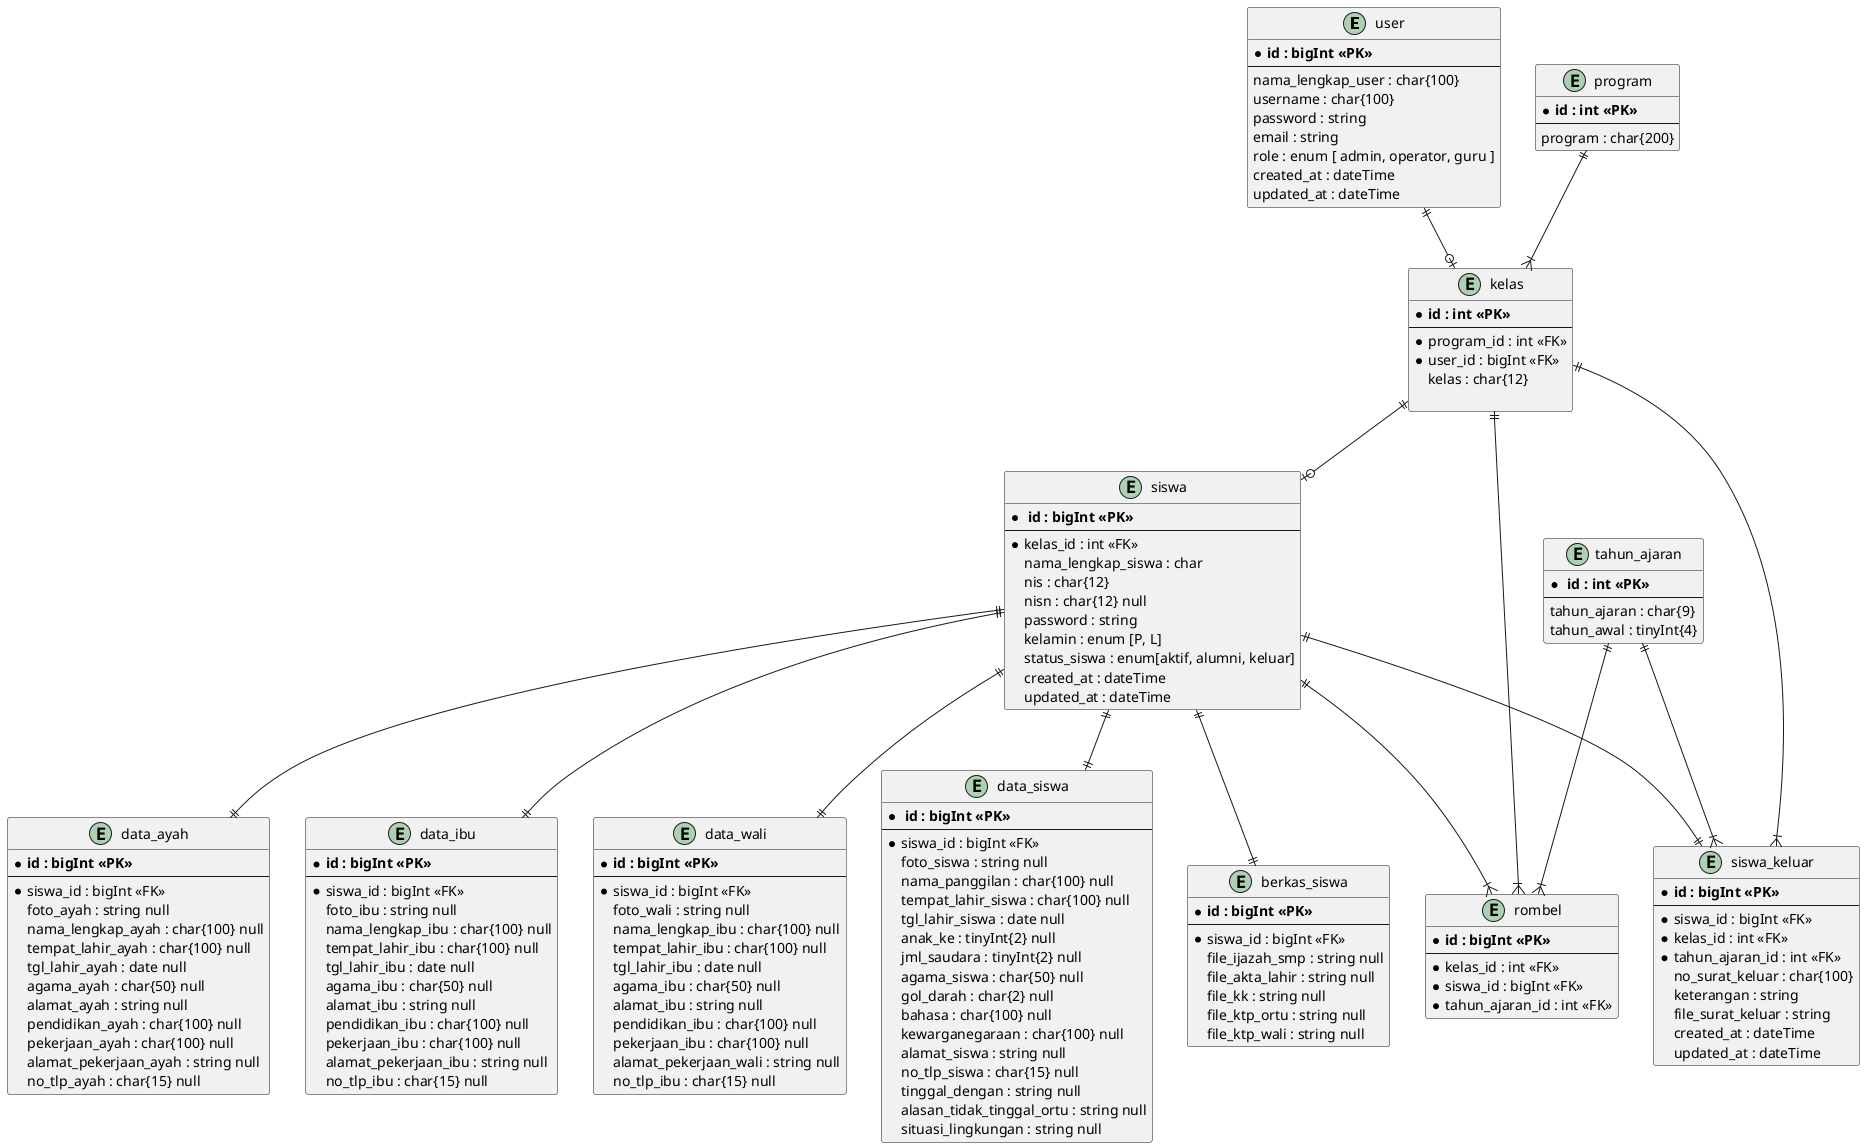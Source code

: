 @startuml Database Bukdis V.2

entity user {
    * **id : bigInt <<PK>>**
    --
    nama_lengkap_user : char{100}
    username : char{100} 
    password : string
    email : string
    role : enum [ admin, operator, guru ]
    created_at : dateTime
    updated_at : dateTime
}

entity program{
    * **id : int <<PK>>**
    --
    program : char{200}
}

entity kelas{
    * **id : int <<PK>>**
    --
    *program_id : int <<FK>>
    *user_id : bigInt <<FK>>
    kelas : char{12}
    
}

entity tahun_ajaran {
    * ** id : int <<PK>> **
    --
    tahun_ajaran : char{9} 
    tahun_awal : tinyInt{4}
}

entity siswa{
    * ** id : bigInt <<PK>> **
    --
    *kelas_id : int <<FK>>
    nama_lengkap_siswa : char
    nis : char{12}
    nisn : char{12} null
    password : string
    kelamin : enum [P, L]
    status_siswa : enum[aktif, alumni, keluar]
    created_at : dateTime
    updated_at : dateTime
}

entity rombel {
    * **id : bigInt <<PK>>**
    --
    * kelas_id : int <<FK>>
    * siswa_id : bigInt <<FK>>
    * tahun_ajaran_id : int <<FK>>
}

entity siswa_keluar {
    * **id : bigInt <<PK>>**
    --
    * siswa_id : bigInt <<FK>>
    * kelas_id : int <<FK>>
    * tahun_ajaran_id : int <<FK>>
    no_surat_keluar : char{100}
    keterangan : string
    file_surat_keluar : string
    created_at : dateTime
    updated_at : dateTime
}

entity data_siswa {
    * ** id : bigInt <<PK>>**
    --
    * siswa_id : bigInt <<FK>>
    foto_siswa : string null
    nama_panggilan : char{100} null
    tempat_lahir_siswa : char{100} null
    tgl_lahir_siswa : date null
    anak_ke : tinyInt{2} null
    jml_saudara : tinyInt{2} null
    agama_siswa : char{50} null
    gol_darah : char{2} null
    bahasa : char{100} null
    kewarganegaraan : char{100} null
    alamat_siswa : string null
    no_tlp_siswa : char{15} null
    tinggal_dengan : string null
    alasan_tidak_tinggal_ortu : string null
    situasi_lingkungan : string null
}

entity berkas_siswa {
    * **id : bigInt <<PK>>**
    --
    *siswa_id : bigInt <<FK>>
    file_ijazah_smp : string null
    file_akta_lahir : string null
    file_kk : string null
    file_ktp_ortu : string null
    file_ktp_wali : string null
}

entity data_ayah {
    * **id : bigInt <<PK>>**
    --
    *siswa_id : bigInt <<FK>>
    foto_ayah : string null
    nama_lengkap_ayah : char{100} null
    tempat_lahir_ayah : char{100} null
    tgl_lahir_ayah : date null
    agama_ayah : char{50} null
    alamat_ayah : string null
    pendidikan_ayah : char{100} null
    pekerjaan_ayah : char{100} null
    alamat_pekerjaan_ayah : string null
    no_tlp_ayah : char{15} null
}

entity data_ibu {
    * **id : bigInt <<PK>>**
    --
    *siswa_id : bigInt <<FK>>
    foto_ibu : string null
    nama_lengkap_ibu : char{100} null
    tempat_lahir_ibu : char{100} null
    tgl_lahir_ibu : date null
    agama_ibu : char{50} null
    alamat_ibu : string null
    pendidikan_ibu : char{100} null
    pekerjaan_ibu : char{100} null
    alamat_pekerjaan_ibu : string null
    no_tlp_ibu : char{15} null
}

entity data_wali {
    * **id : bigInt <<PK>>**
    --
    *siswa_id : bigInt <<FK>>
    foto_wali : string null
    nama_lengkap_ibu : char{100} null
    tempat_lahir_ibu : char{100} null
    tgl_lahir_ibu : date null
    agama_ibu : char{50} null
    alamat_ibu : string null
    pendidikan_ibu : char{100} null
    pekerjaan_ibu : char{100} null
    alamat_pekerjaan_wali : string null
    no_tlp_ibu : char{15} null
}

user ||--o| kelas
program ||--|{ kelas
kelas ||--o| siswa

kelas ||--|{ rombel
tahun_ajaran ||--|{ rombel
siswa ||--|{ rombel

kelas ||--|{ siswa_keluar
tahun_ajaran ||--|{ siswa_keluar
siswa ||--|| siswa_keluar

siswa ||--|| data_siswa
siswa ||--|| berkas_siswa
siswa ||--|| data_ayah
siswa ||--|| data_ibu
siswa ||--|| data_wali
@enduml